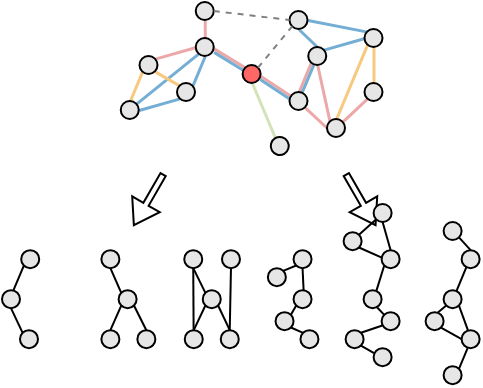 <mxfile version="24.6.2" type="github">
  <diagram name="第 1 页" id="6IeeuFqkYJnslTpoebI-">
    <mxGraphModel dx="445" dy="1529" grid="1" gridSize="10" guides="1" tooltips="1" connect="1" arrows="1" fold="1" page="1" pageScale="1" pageWidth="827" pageHeight="1169" math="0" shadow="0">
      <root>
        <mxCell id="0" />
        <mxCell id="1" parent="0" />
        <mxCell id="GOoZsCCYg1d0ssd65Wgo-3" value="" style="endArrow=none;html=1;rounded=0;entryX=0;entryY=0.5;entryDx=0;entryDy=0;exitX=1;exitY=1;exitDx=0;exitDy=0;strokeColor=#ECA8A9;strokeWidth=1.5;movable=1;resizable=1;rotatable=1;deletable=1;editable=1;locked=0;connectable=1;" edge="1" parent="1" source="GOoZsCCYg1d0ssd65Wgo-30" target="GOoZsCCYg1d0ssd65Wgo-29">
          <mxGeometry width="50" height="50" relative="1" as="geometry">
            <mxPoint x="165" y="-957" as="sourcePoint" />
            <mxPoint x="211.875" y="-1002" as="targetPoint" />
          </mxGeometry>
        </mxCell>
        <mxCell id="GOoZsCCYg1d0ssd65Wgo-4" value="" style="endArrow=none;html=1;rounded=0;entryX=0;entryY=1;entryDx=0;entryDy=0;exitX=1;exitY=0;exitDx=0;exitDy=0;strokeColor=#ECA8A9;strokeWidth=1.5;movable=1;resizable=1;rotatable=1;deletable=1;editable=1;locked=0;connectable=1;" edge="1" parent="1" source="GOoZsCCYg1d0ssd65Wgo-29" target="GOoZsCCYg1d0ssd65Wgo-27">
          <mxGeometry width="50" height="50" relative="1" as="geometry">
            <mxPoint x="165" y="-966" as="sourcePoint" />
            <mxPoint x="211.875" y="-1011" as="targetPoint" />
          </mxGeometry>
        </mxCell>
        <mxCell id="GOoZsCCYg1d0ssd65Wgo-5" value="" style="endArrow=none;html=1;rounded=0;entryX=0.5;entryY=1;entryDx=0;entryDy=0;exitX=0.5;exitY=0;exitDx=0;exitDy=0;strokeColor=#F7C97E;strokeWidth=1.5;movable=1;resizable=1;rotatable=1;deletable=1;editable=1;locked=0;connectable=1;" edge="1" parent="1" source="GOoZsCCYg1d0ssd65Wgo-27" target="GOoZsCCYg1d0ssd65Wgo-25">
          <mxGeometry width="50" height="50" relative="1" as="geometry">
            <mxPoint x="165" y="-984" as="sourcePoint" />
            <mxPoint x="211.875" y="-1029" as="targetPoint" />
          </mxGeometry>
        </mxCell>
        <mxCell id="GOoZsCCYg1d0ssd65Wgo-6" value="" style="endArrow=none;html=1;rounded=0;entryX=0.5;entryY=1;entryDx=0;entryDy=0;exitX=0;exitY=0;exitDx=0;exitDy=0;strokeColor=#ECA8A9;strokeWidth=1.5;movable=1;resizable=1;rotatable=1;deletable=1;editable=1;locked=0;connectable=1;" edge="1" parent="1" source="GOoZsCCYg1d0ssd65Wgo-29" target="GOoZsCCYg1d0ssd65Wgo-28">
          <mxGeometry width="50" height="50" relative="1" as="geometry">
            <mxPoint x="343.125" y="-1002" as="sourcePoint" />
            <mxPoint x="183.75" y="-1047" as="targetPoint" />
          </mxGeometry>
        </mxCell>
        <mxCell id="GOoZsCCYg1d0ssd65Wgo-7" value="" style="endArrow=none;html=1;rounded=0;entryX=0;entryY=1;entryDx=0;entryDy=0;exitX=0.5;exitY=0;exitDx=0;exitDy=0;strokeColor=#F7C97E;strokeWidth=1.5;movable=1;resizable=1;rotatable=1;deletable=1;editable=1;locked=0;connectable=1;" edge="1" parent="1" source="GOoZsCCYg1d0ssd65Wgo-29" target="GOoZsCCYg1d0ssd65Wgo-25">
          <mxGeometry width="50" height="50" relative="1" as="geometry">
            <mxPoint x="155.625" y="-1002" as="sourcePoint" />
            <mxPoint x="202.5" y="-1047" as="targetPoint" />
          </mxGeometry>
        </mxCell>
        <mxCell id="GOoZsCCYg1d0ssd65Wgo-8" value="" style="endArrow=none;html=1;rounded=0;entryX=0;entryY=0.5;entryDx=0;entryDy=0;exitX=1;exitY=0;exitDx=0;exitDy=0;strokeColor=#74AED4;strokeWidth=1.5;movable=1;resizable=1;rotatable=1;deletable=1;editable=1;locked=0;connectable=1;" edge="1" parent="1" source="GOoZsCCYg1d0ssd65Wgo-28" target="GOoZsCCYg1d0ssd65Wgo-25">
          <mxGeometry width="50" height="50" relative="1" as="geometry">
            <mxPoint x="183.75" y="-984" as="sourcePoint" />
            <mxPoint x="230.625" y="-1029" as="targetPoint" />
          </mxGeometry>
        </mxCell>
        <mxCell id="GOoZsCCYg1d0ssd65Wgo-9" value="" style="endArrow=none;html=1;rounded=0;entryX=0;entryY=1;entryDx=0;entryDy=0;exitX=0.5;exitY=0;exitDx=0;exitDy=0;strokeColor=#74AED4;strokeWidth=1.5;movable=1;resizable=1;rotatable=1;deletable=1;editable=1;locked=0;connectable=1;" edge="1" parent="1" source="GOoZsCCYg1d0ssd65Wgo-28" target="GOoZsCCYg1d0ssd65Wgo-26">
          <mxGeometry width="50" height="50" relative="1" as="geometry">
            <mxPoint x="165" y="-1029" as="sourcePoint" />
            <mxPoint x="211.875" y="-1074" as="targetPoint" />
          </mxGeometry>
        </mxCell>
        <mxCell id="GOoZsCCYg1d0ssd65Wgo-10" value="" style="endArrow=none;html=1;rounded=0;entryX=1;entryY=1;entryDx=0;entryDy=0;exitX=0;exitY=0;exitDx=0;exitDy=0;strokeColor=#74AED4;strokeWidth=1.5;movable=1;resizable=1;rotatable=1;deletable=1;editable=1;locked=0;connectable=1;" edge="1" parent="1" source="GOoZsCCYg1d0ssd65Wgo-25" target="GOoZsCCYg1d0ssd65Wgo-26">
          <mxGeometry width="50" height="50" relative="1" as="geometry">
            <mxPoint x="165" y="-1011" as="sourcePoint" />
            <mxPoint x="211.875" y="-1056" as="targetPoint" />
          </mxGeometry>
        </mxCell>
        <mxCell id="GOoZsCCYg1d0ssd65Wgo-11" value="" style="endArrow=none;html=1;rounded=0;entryX=0;entryY=1;entryDx=0;entryDy=0;exitX=1;exitY=0.5;exitDx=0;exitDy=0;strokeColor=#74AED4;strokeWidth=1.5;movable=1;resizable=1;rotatable=1;deletable=1;editable=1;locked=0;connectable=1;" edge="1" parent="1" source="GOoZsCCYg1d0ssd65Wgo-37" target="GOoZsCCYg1d0ssd65Wgo-35">
          <mxGeometry width="50" height="50" relative="1" as="geometry">
            <mxPoint x="155.625" y="-1020" as="sourcePoint" />
            <mxPoint x="202.5" y="-1065" as="targetPoint" />
          </mxGeometry>
        </mxCell>
        <mxCell id="GOoZsCCYg1d0ssd65Wgo-12" value="" style="endArrow=none;html=1;rounded=0;entryX=0;entryY=1;entryDx=0;entryDy=0;exitX=1;exitY=0;exitDx=0;exitDy=0;strokeColor=#74AED4;strokeWidth=1.5;movable=1;resizable=1;rotatable=1;deletable=1;editable=1;locked=0;connectable=1;" edge="1" parent="1" source="GOoZsCCYg1d0ssd65Wgo-37" target="GOoZsCCYg1d0ssd65Wgo-33">
          <mxGeometry width="50" height="50" relative="1" as="geometry">
            <mxPoint x="146.25" y="-1029" as="sourcePoint" />
            <mxPoint x="193.125" y="-1074" as="targetPoint" />
          </mxGeometry>
        </mxCell>
        <mxCell id="GOoZsCCYg1d0ssd65Wgo-13" value="" style="endArrow=none;html=1;rounded=0;entryX=0.5;entryY=1;entryDx=0;entryDy=0;exitX=1;exitY=0;exitDx=0;exitDy=0;strokeColor=#74AED4;strokeWidth=1.5;movable=1;resizable=1;rotatable=1;deletable=1;editable=1;locked=0;connectable=1;" edge="1" parent="1" source="GOoZsCCYg1d0ssd65Wgo-35" target="GOoZsCCYg1d0ssd65Wgo-33">
          <mxGeometry width="50" height="50" relative="1" as="geometry">
            <mxPoint x="174.375" y="-1011" as="sourcePoint" />
            <mxPoint x="221.25" y="-1056" as="targetPoint" />
          </mxGeometry>
        </mxCell>
        <mxCell id="GOoZsCCYg1d0ssd65Wgo-14" value="" style="endArrow=none;html=1;rounded=0;entryX=1;entryY=1;entryDx=0;entryDy=0;exitX=0;exitY=0;exitDx=0;exitDy=0;strokeColor=#F7C97E;strokeWidth=1.5;movable=1;resizable=1;rotatable=1;deletable=1;editable=1;locked=0;connectable=1;" edge="1" parent="1" source="GOoZsCCYg1d0ssd65Wgo-35" target="GOoZsCCYg1d0ssd65Wgo-36">
          <mxGeometry width="50" height="50" relative="1" as="geometry">
            <mxPoint x="165" y="-1020" as="sourcePoint" />
            <mxPoint x="211.875" y="-1065" as="targetPoint" />
          </mxGeometry>
        </mxCell>
        <mxCell id="GOoZsCCYg1d0ssd65Wgo-15" value="" style="endArrow=none;html=1;rounded=0;exitX=0;exitY=0;exitDx=0;exitDy=0;strokeColor=#D3E2B7;strokeWidth=1.5;movable=1;resizable=1;rotatable=1;deletable=1;editable=1;locked=0;connectable=1;" edge="1" parent="1" source="GOoZsCCYg1d0ssd65Wgo-31">
          <mxGeometry width="50" height="50" relative="1" as="geometry">
            <mxPoint x="268.125" y="-1015.5" as="sourcePoint" />
            <mxPoint x="315" y="-1060.5" as="targetPoint" />
          </mxGeometry>
        </mxCell>
        <mxCell id="GOoZsCCYg1d0ssd65Wgo-16" value="" style="endArrow=none;html=1;rounded=0;entryX=0.5;entryY=0;entryDx=0;entryDy=0;exitX=0.5;exitY=1;exitDx=0;exitDy=0;strokeColor=#ECA8A9;strokeWidth=1.5;movable=1;resizable=1;rotatable=1;deletable=1;editable=1;locked=0;connectable=1;" edge="1" parent="1" source="GOoZsCCYg1d0ssd65Wgo-34" target="GOoZsCCYg1d0ssd65Wgo-33">
          <mxGeometry width="50" height="50" relative="1" as="geometry">
            <mxPoint x="183.75" y="-1029" as="sourcePoint" />
            <mxPoint x="230.625" y="-1074" as="targetPoint" />
          </mxGeometry>
        </mxCell>
        <mxCell id="GOoZsCCYg1d0ssd65Wgo-17" value="" style="endArrow=none;html=1;rounded=0;entryX=0;entryY=0.5;entryDx=0;entryDy=0;exitX=1;exitY=0;exitDx=0;exitDy=0;strokeColor=#ECA8A9;strokeWidth=1.5;movable=1;resizable=1;rotatable=1;deletable=1;editable=1;locked=0;connectable=1;" edge="1" parent="1" source="GOoZsCCYg1d0ssd65Wgo-36" target="GOoZsCCYg1d0ssd65Wgo-33">
          <mxGeometry width="50" height="50" relative="1" as="geometry">
            <mxPoint x="165" y="-1020" as="sourcePoint" />
            <mxPoint x="211.875" y="-1065" as="targetPoint" />
          </mxGeometry>
        </mxCell>
        <mxCell id="GOoZsCCYg1d0ssd65Wgo-18" value="" style="endArrow=none;html=1;rounded=0;entryX=0;entryY=1;entryDx=0;entryDy=0;exitX=0.5;exitY=0;exitDx=0;exitDy=0;strokeColor=#F7C97E;strokeWidth=1.5;movable=1;resizable=1;rotatable=1;deletable=1;editable=1;locked=0;connectable=1;" edge="1" parent="1" source="GOoZsCCYg1d0ssd65Wgo-37" target="GOoZsCCYg1d0ssd65Wgo-36">
          <mxGeometry width="50" height="50" relative="1" as="geometry">
            <mxPoint x="165" y="-1011" as="sourcePoint" />
            <mxPoint x="211.875" y="-1056" as="targetPoint" />
          </mxGeometry>
        </mxCell>
        <mxCell id="GOoZsCCYg1d0ssd65Wgo-19" value="" style="endArrow=none;html=1;rounded=0;entryX=0;entryY=1;entryDx=0;entryDy=0;exitX=0.5;exitY=0;exitDx=0;exitDy=0;strokeColor=#ECA8A9;strokeWidth=1.5;movable=1;resizable=1;rotatable=1;deletable=1;editable=1;locked=0;connectable=1;" edge="1" parent="1" source="GOoZsCCYg1d0ssd65Wgo-30" target="GOoZsCCYg1d0ssd65Wgo-28">
          <mxGeometry width="50" height="50" relative="1" as="geometry">
            <mxPoint x="146.25" y="-993" as="sourcePoint" />
            <mxPoint x="193.125" y="-1038" as="targetPoint" />
          </mxGeometry>
        </mxCell>
        <mxCell id="GOoZsCCYg1d0ssd65Wgo-20" value="" style="endArrow=none;html=1;rounded=0;entryX=0.284;entryY=0.97;entryDx=0;entryDy=0;entryPerimeter=0;exitX=0.68;exitY=-0.007;exitDx=0;exitDy=0;exitPerimeter=0;strokeColor=#74AED4;strokeWidth=1.5;movable=1;resizable=1;rotatable=1;deletable=1;editable=1;locked=0;connectable=1;" edge="1" parent="1" source="GOoZsCCYg1d0ssd65Wgo-30" target="GOoZsCCYg1d0ssd65Wgo-28">
          <mxGeometry width="50" height="50" relative="1" as="geometry">
            <mxPoint x="260" y="-1005" as="sourcePoint" />
            <mxPoint x="310" y="-1055" as="targetPoint" />
          </mxGeometry>
        </mxCell>
        <mxCell id="GOoZsCCYg1d0ssd65Wgo-21" value="" style="endArrow=none;html=1;rounded=0;entryX=1.001;entryY=0.616;entryDx=0;entryDy=0;exitX=0.098;exitY=0.233;exitDx=0;exitDy=0;strokeColor=#ECA8A9;entryPerimeter=0;exitPerimeter=0;strokeWidth=1.5;movable=1;resizable=1;rotatable=1;deletable=1;editable=1;locked=0;connectable=1;" edge="1" parent="1" source="GOoZsCCYg1d0ssd65Wgo-30" target="GOoZsCCYg1d0ssd65Wgo-32">
          <mxGeometry width="50" height="50" relative="1" as="geometry">
            <mxPoint x="174.375" y="-957" as="sourcePoint" />
            <mxPoint x="221.25" y="-1002" as="targetPoint" />
          </mxGeometry>
        </mxCell>
        <mxCell id="GOoZsCCYg1d0ssd65Wgo-22" value="" style="endArrow=none;html=1;rounded=0;entryX=0.952;entryY=0.777;entryDx=0;entryDy=0;entryPerimeter=0;exitX=0.023;exitY=0.382;exitDx=0;exitDy=0;exitPerimeter=0;strokeColor=#74AED4;strokeWidth=1.5;movable=1;resizable=1;rotatable=1;deletable=1;editable=1;locked=0;connectable=1;" edge="1" parent="1" source="GOoZsCCYg1d0ssd65Wgo-30" target="GOoZsCCYg1d0ssd65Wgo-32">
          <mxGeometry width="50" height="50" relative="1" as="geometry">
            <mxPoint x="270" y="-1005" as="sourcePoint" />
            <mxPoint x="320" y="-1055" as="targetPoint" />
          </mxGeometry>
        </mxCell>
        <mxCell id="GOoZsCCYg1d0ssd65Wgo-23" value="" style="endArrow=none;html=1;rounded=0;entryX=0;entryY=0;entryDx=0;entryDy=0;strokeColor=#ECA8A9;targetPerimeterSpacing=7;exitX=0.998;exitY=0.577;exitDx=0;exitDy=0;exitPerimeter=0;strokeWidth=1.5;movable=1;resizable=1;rotatable=1;deletable=1;editable=1;locked=0;connectable=1;" edge="1" parent="1" source="GOoZsCCYg1d0ssd65Wgo-33" target="GOoZsCCYg1d0ssd65Wgo-32">
          <mxGeometry width="50" height="50" relative="1" as="geometry">
            <mxPoint x="296" y="-1078" as="sourcePoint" />
            <mxPoint x="230.625" y="-1056" as="targetPoint" />
          </mxGeometry>
        </mxCell>
        <mxCell id="GOoZsCCYg1d0ssd65Wgo-24" value="" style="endArrow=none;html=1;rounded=0;exitX=0.993;exitY=0.771;exitDx=0;exitDy=0;exitPerimeter=0;entryX=0.069;entryY=0.305;entryDx=0;entryDy=0;entryPerimeter=0;strokeColor=#74AED4;strokeWidth=1.5;movable=1;resizable=1;rotatable=1;deletable=1;editable=1;locked=0;connectable=1;" edge="1" parent="1" source="GOoZsCCYg1d0ssd65Wgo-33" target="GOoZsCCYg1d0ssd65Wgo-32">
          <mxGeometry width="50" height="50" relative="1" as="geometry">
            <mxPoint x="270" y="-1025" as="sourcePoint" />
            <mxPoint x="320" y="-1075" as="targetPoint" />
          </mxGeometry>
        </mxCell>
        <mxCell id="GOoZsCCYg1d0ssd65Wgo-25" value="" style="ellipse;whiteSpace=wrap;html=1;aspect=fixed;container=0;fillColor=#E6E6E6;movable=1;resizable=1;rotatable=1;deletable=1;editable=1;locked=0;connectable=1;" vertex="1" parent="1">
          <mxGeometry x="371.25" y="-1087.5" width="9" height="9" as="geometry" />
        </mxCell>
        <mxCell id="GOoZsCCYg1d0ssd65Wgo-26" value="" style="ellipse;whiteSpace=wrap;html=1;aspect=fixed;rotation=-45;container=0;fillColor=#E6E6E6;movable=1;resizable=1;rotatable=1;deletable=1;editable=1;locked=0;connectable=1;" vertex="1" parent="1">
          <mxGeometry x="333.75" y="-1096.5" width="9" height="9" as="geometry" />
        </mxCell>
        <mxCell id="GOoZsCCYg1d0ssd65Wgo-27" value="" style="ellipse;whiteSpace=wrap;html=1;aspect=fixed;container=0;fillColor=#E6E6E6;movable=1;resizable=1;rotatable=1;deletable=1;editable=1;locked=0;connectable=1;" vertex="1" parent="1">
          <mxGeometry x="371.25" y="-1060.5" width="9" height="9" as="geometry" />
        </mxCell>
        <mxCell id="GOoZsCCYg1d0ssd65Wgo-28" value="" style="ellipse;whiteSpace=wrap;html=1;aspect=fixed;container=0;fillColor=#E6E6E6;movable=1;resizable=1;rotatable=1;deletable=1;editable=1;locked=0;connectable=1;" vertex="1" parent="1">
          <mxGeometry x="343.125" y="-1078.5" width="9" height="9" as="geometry" />
        </mxCell>
        <mxCell id="GOoZsCCYg1d0ssd65Wgo-29" value="" style="ellipse;whiteSpace=wrap;html=1;aspect=fixed;container=0;fillColor=#E6E6E6;movable=1;resizable=1;rotatable=1;deletable=1;editable=1;locked=0;connectable=1;" vertex="1" parent="1">
          <mxGeometry x="352.5" y="-1042.5" width="9" height="9" as="geometry" />
        </mxCell>
        <mxCell id="GOoZsCCYg1d0ssd65Wgo-30" value="" style="ellipse;whiteSpace=wrap;html=1;aspect=fixed;container=0;fillColor=#E6E6E6;movable=1;resizable=1;rotatable=1;deletable=1;editable=1;locked=0;connectable=1;" vertex="1" parent="1">
          <mxGeometry x="333.75" y="-1056" width="9" height="9" as="geometry" />
        </mxCell>
        <mxCell id="GOoZsCCYg1d0ssd65Wgo-31" value="" style="ellipse;whiteSpace=wrap;html=1;aspect=fixed;rotation=15;container=0;fillColor=#E6E6E6;movable=1;resizable=1;rotatable=1;deletable=1;editable=1;locked=0;connectable=1;" vertex="1" parent="1">
          <mxGeometry x="324.375" y="-1033.5" width="9" height="9" as="geometry" />
        </mxCell>
        <mxCell id="GOoZsCCYg1d0ssd65Wgo-32" value="" style="ellipse;whiteSpace=wrap;html=1;aspect=fixed;fillColor=#FF6666;container=0;movable=1;resizable=1;rotatable=1;deletable=1;editable=1;locked=0;connectable=1;" vertex="1" parent="1">
          <mxGeometry x="310.312" y="-1069.5" width="9" height="9" as="geometry" />
        </mxCell>
        <mxCell id="GOoZsCCYg1d0ssd65Wgo-33" value="" style="ellipse;whiteSpace=wrap;html=1;aspect=fixed;container=0;fillColor=#E6E6E6;movable=1;resizable=1;rotatable=1;deletable=1;editable=1;locked=0;connectable=1;" vertex="1" parent="1">
          <mxGeometry x="286.875" y="-1083" width="9" height="9" as="geometry" />
        </mxCell>
        <mxCell id="GOoZsCCYg1d0ssd65Wgo-34" value="" style="ellipse;whiteSpace=wrap;html=1;aspect=fixed;container=0;fillColor=#E6E6E6;movable=1;resizable=1;rotatable=1;deletable=1;editable=1;locked=0;connectable=1;" vertex="1" parent="1">
          <mxGeometry x="286.875" y="-1101" width="9" height="9" as="geometry" />
        </mxCell>
        <mxCell id="GOoZsCCYg1d0ssd65Wgo-35" value="" style="ellipse;whiteSpace=wrap;html=1;aspect=fixed;container=0;fillColor=#E6E6E6;movable=1;resizable=1;rotatable=1;deletable=1;editable=1;locked=0;connectable=1;" vertex="1" parent="1">
          <mxGeometry x="277.5" y="-1060.5" width="9" height="9" as="geometry" />
        </mxCell>
        <mxCell id="GOoZsCCYg1d0ssd65Wgo-36" value="" style="ellipse;whiteSpace=wrap;html=1;aspect=fixed;container=0;fillColor=#E6E6E6;movable=1;resizable=1;rotatable=1;deletable=1;editable=1;locked=0;connectable=1;" vertex="1" parent="1">
          <mxGeometry x="258.75" y="-1074" width="9" height="9" as="geometry" />
        </mxCell>
        <mxCell id="GOoZsCCYg1d0ssd65Wgo-37" value="" style="ellipse;whiteSpace=wrap;html=1;aspect=fixed;container=0;fillColor=#E6E6E6;movable=1;resizable=1;rotatable=1;deletable=1;editable=1;locked=0;connectable=1;" vertex="1" parent="1">
          <mxGeometry x="249.375" y="-1051.5" width="9" height="9" as="geometry" />
        </mxCell>
        <mxCell id="GOoZsCCYg1d0ssd65Wgo-38" value="" style="endArrow=none;dashed=1;html=1;rounded=0;entryX=0;entryY=0.5;entryDx=0;entryDy=0;exitX=1;exitY=0;exitDx=0;exitDy=0;strokeColor=#808080;movable=1;resizable=1;rotatable=1;deletable=1;editable=1;locked=0;connectable=1;" edge="1" parent="1" source="GOoZsCCYg1d0ssd65Wgo-32" target="GOoZsCCYg1d0ssd65Wgo-26">
          <mxGeometry width="50" height="50" relative="1" as="geometry">
            <mxPoint x="165" y="-1011" as="sourcePoint" />
            <mxPoint x="211.875" y="-1056" as="targetPoint" />
          </mxGeometry>
        </mxCell>
        <mxCell id="GOoZsCCYg1d0ssd65Wgo-39" value="" style="endArrow=none;dashed=1;html=1;rounded=0;entryX=0;entryY=0;entryDx=0;entryDy=0;exitX=1;exitY=0.5;exitDx=0;exitDy=0;strokeColor=#808080;movable=1;resizable=1;rotatable=1;deletable=1;editable=1;locked=0;connectable=1;" edge="1" parent="1" source="GOoZsCCYg1d0ssd65Wgo-34" target="GOoZsCCYg1d0ssd65Wgo-26">
          <mxGeometry width="50" height="50" relative="1" as="geometry">
            <mxPoint x="165" y="-1038" as="sourcePoint" />
            <mxPoint x="211.875" y="-1083" as="targetPoint" />
          </mxGeometry>
        </mxCell>
        <mxCell id="GOoZsCCYg1d0ssd65Wgo-41" value="" style="html=1;shadow=0;dashed=0;align=center;verticalAlign=middle;shape=mxgraph.arrows2.arrow;dy=0.81;dx=12.12;notch=0;rotation=-240;" vertex="1" parent="1">
          <mxGeometry x="248.61" y="-1010" width="29.28" height="15.91" as="geometry" />
        </mxCell>
        <mxCell id="GOoZsCCYg1d0ssd65Wgo-42" value="" style="html=1;shadow=0;dashed=0;align=center;verticalAlign=middle;shape=mxgraph.arrows2.arrow;dy=0.81;dx=12.12;notch=0;rotation=150;flipH=0;flipV=0;direction=north;" vertex="1" parent="1">
          <mxGeometry x="361.505" y="-1016.685" width="15.91" height="29.28" as="geometry" />
        </mxCell>
        <mxCell id="GOoZsCCYg1d0ssd65Wgo-100" value="" style="group" vertex="1" connectable="0" parent="1">
          <mxGeometry x="189.995" y="-976.91" width="18.61" height="49" as="geometry" />
        </mxCell>
        <mxCell id="GOoZsCCYg1d0ssd65Wgo-43" value="" style="ellipse;whiteSpace=wrap;html=1;aspect=fixed;container=0;fillColor=#E6E6E6;movable=1;resizable=1;rotatable=1;deletable=1;editable=1;locked=0;connectable=1;" vertex="1" parent="GOoZsCCYg1d0ssd65Wgo-100">
          <mxGeometry y="20" width="9" height="9" as="geometry" />
        </mxCell>
        <mxCell id="GOoZsCCYg1d0ssd65Wgo-44" value="" style="ellipse;whiteSpace=wrap;html=1;aspect=fixed;container=0;fillColor=#E6E6E6;movable=1;resizable=1;rotatable=1;deletable=1;editable=1;locked=0;connectable=1;" vertex="1" parent="GOoZsCCYg1d0ssd65Wgo-100">
          <mxGeometry x="9.61" width="9" height="9" as="geometry" />
        </mxCell>
        <mxCell id="GOoZsCCYg1d0ssd65Wgo-45" value="" style="ellipse;whiteSpace=wrap;html=1;aspect=fixed;container=0;fillColor=#E6E6E6;movable=1;resizable=1;rotatable=1;deletable=1;editable=1;locked=0;connectable=1;" vertex="1" parent="GOoZsCCYg1d0ssd65Wgo-100">
          <mxGeometry x="9" y="40" width="9" height="9" as="geometry" />
        </mxCell>
        <mxCell id="GOoZsCCYg1d0ssd65Wgo-73" value="" style="endArrow=none;html=1;rounded=0;entryX=0;entryY=1;entryDx=0;entryDy=0;" edge="1" parent="GOoZsCCYg1d0ssd65Wgo-100" target="GOoZsCCYg1d0ssd65Wgo-44">
          <mxGeometry width="50" height="50" relative="1" as="geometry">
            <mxPoint x="5.755" y="20" as="sourcePoint" />
            <mxPoint x="18.005" y="1" as="targetPoint" />
          </mxGeometry>
        </mxCell>
        <mxCell id="GOoZsCCYg1d0ssd65Wgo-74" value="" style="endArrow=none;html=1;rounded=0;entryX=0.5;entryY=1;entryDx=0;entryDy=0;exitX=0;exitY=0;exitDx=0;exitDy=0;" edge="1" parent="GOoZsCCYg1d0ssd65Wgo-100" source="GOoZsCCYg1d0ssd65Wgo-45" target="GOoZsCCYg1d0ssd65Wgo-43">
          <mxGeometry width="50" height="50" relative="1" as="geometry">
            <mxPoint x="-0.005" y="70" as="sourcePoint" />
            <mxPoint x="49.995" y="20" as="targetPoint" />
          </mxGeometry>
        </mxCell>
        <mxCell id="GOoZsCCYg1d0ssd65Wgo-101" value="" style="group" vertex="1" connectable="0" parent="1">
          <mxGeometry x="239.695" y="-976.91" width="26.99" height="49" as="geometry" />
        </mxCell>
        <mxCell id="GOoZsCCYg1d0ssd65Wgo-46" value="" style="ellipse;whiteSpace=wrap;html=1;aspect=fixed;container=0;fillColor=#E6E6E6;movable=1;resizable=1;rotatable=1;deletable=1;editable=1;locked=0;connectable=1;" vertex="1" parent="GOoZsCCYg1d0ssd65Wgo-101">
          <mxGeometry x="8.61" y="20" width="9" height="9" as="geometry" />
        </mxCell>
        <mxCell id="GOoZsCCYg1d0ssd65Wgo-47" value="" style="ellipse;whiteSpace=wrap;html=1;aspect=fixed;container=0;fillColor=#E6E6E6;movable=1;resizable=1;rotatable=1;deletable=1;editable=1;locked=0;connectable=1;" vertex="1" parent="GOoZsCCYg1d0ssd65Wgo-101">
          <mxGeometry width="9" height="9" as="geometry" />
        </mxCell>
        <mxCell id="GOoZsCCYg1d0ssd65Wgo-48" value="" style="ellipse;whiteSpace=wrap;html=1;aspect=fixed;container=0;fillColor=#E6E6E6;movable=1;resizable=1;rotatable=1;deletable=1;editable=1;locked=0;connectable=1;" vertex="1" parent="GOoZsCCYg1d0ssd65Wgo-101">
          <mxGeometry x="17.99" y="40" width="9" height="9" as="geometry" />
        </mxCell>
        <mxCell id="GOoZsCCYg1d0ssd65Wgo-49" value="" style="ellipse;whiteSpace=wrap;html=1;aspect=fixed;container=0;fillColor=#E6E6E6;movable=1;resizable=1;rotatable=1;deletable=1;editable=1;locked=0;connectable=1;" vertex="1" parent="GOoZsCCYg1d0ssd65Wgo-101">
          <mxGeometry y="40" width="9" height="9" as="geometry" />
        </mxCell>
        <mxCell id="GOoZsCCYg1d0ssd65Wgo-75" value="" style="endArrow=none;html=1;rounded=0;entryX=0.5;entryY=1;entryDx=0;entryDy=0;exitX=0;exitY=0;exitDx=0;exitDy=0;" edge="1" parent="GOoZsCCYg1d0ssd65Wgo-101" source="GOoZsCCYg1d0ssd65Wgo-46" target="GOoZsCCYg1d0ssd65Wgo-47">
          <mxGeometry width="50" height="50" relative="1" as="geometry">
            <mxPoint x="-28.885" y="60" as="sourcePoint" />
            <mxPoint x="21.115" y="10" as="targetPoint" />
          </mxGeometry>
        </mxCell>
        <mxCell id="GOoZsCCYg1d0ssd65Wgo-76" value="" style="endArrow=none;html=1;rounded=0;entryX=0;entryY=1;entryDx=0;entryDy=0;exitX=0.5;exitY=0;exitDx=0;exitDy=0;" edge="1" parent="GOoZsCCYg1d0ssd65Wgo-101" source="GOoZsCCYg1d0ssd65Wgo-49" target="GOoZsCCYg1d0ssd65Wgo-46">
          <mxGeometry width="50" height="50" relative="1" as="geometry">
            <mxPoint x="-38.885" y="80" as="sourcePoint" />
            <mxPoint x="11.115" y="30" as="targetPoint" />
          </mxGeometry>
        </mxCell>
        <mxCell id="GOoZsCCYg1d0ssd65Wgo-77" value="" style="endArrow=none;html=1;rounded=0;entryX=1;entryY=1;entryDx=0;entryDy=0;exitX=0.5;exitY=0;exitDx=0;exitDy=0;" edge="1" parent="GOoZsCCYg1d0ssd65Wgo-101" source="GOoZsCCYg1d0ssd65Wgo-48" target="GOoZsCCYg1d0ssd65Wgo-46">
          <mxGeometry width="50" height="50" relative="1" as="geometry">
            <mxPoint x="14.115" y="50" as="sourcePoint" />
            <mxPoint x="20.115" y="38" as="targetPoint" />
          </mxGeometry>
        </mxCell>
        <mxCell id="GOoZsCCYg1d0ssd65Wgo-102" value="" style="group" vertex="1" connectable="0" parent="1">
          <mxGeometry x="281.125" y="-976.91" width="27.86" height="49" as="geometry" />
        </mxCell>
        <mxCell id="GOoZsCCYg1d0ssd65Wgo-50" value="" style="ellipse;whiteSpace=wrap;html=1;aspect=fixed;container=0;fillColor=#E6E6E6;movable=1;resizable=1;rotatable=1;deletable=1;editable=1;locked=0;connectable=1;" vertex="1" parent="GOoZsCCYg1d0ssd65Wgo-102">
          <mxGeometry x="9.25" y="20" width="9" height="9" as="geometry" />
        </mxCell>
        <mxCell id="GOoZsCCYg1d0ssd65Wgo-51" value="" style="ellipse;whiteSpace=wrap;html=1;aspect=fixed;container=0;fillColor=#E6E6E6;movable=1;resizable=1;rotatable=1;deletable=1;editable=1;locked=0;connectable=1;" vertex="1" parent="GOoZsCCYg1d0ssd65Wgo-102">
          <mxGeometry x="18.86" width="9" height="9" as="geometry" />
        </mxCell>
        <mxCell id="GOoZsCCYg1d0ssd65Wgo-52" value="" style="ellipse;whiteSpace=wrap;html=1;aspect=fixed;container=0;fillColor=#E6E6E6;movable=1;resizable=1;rotatable=1;deletable=1;editable=1;locked=0;connectable=1;" vertex="1" parent="GOoZsCCYg1d0ssd65Wgo-102">
          <mxGeometry x="18.25" y="40" width="9" height="9" as="geometry" />
        </mxCell>
        <mxCell id="GOoZsCCYg1d0ssd65Wgo-53" value="" style="ellipse;whiteSpace=wrap;html=1;aspect=fixed;container=0;fillColor=#E6E6E6;movable=1;resizable=1;rotatable=1;deletable=1;editable=1;locked=0;connectable=1;" vertex="1" parent="GOoZsCCYg1d0ssd65Wgo-102">
          <mxGeometry x="0.25" y="40" width="9" height="9" as="geometry" />
        </mxCell>
        <mxCell id="GOoZsCCYg1d0ssd65Wgo-54" value="" style="ellipse;whiteSpace=wrap;html=1;aspect=fixed;container=0;fillColor=#E6E6E6;movable=1;resizable=1;rotatable=1;deletable=1;editable=1;locked=0;connectable=1;" vertex="1" parent="GOoZsCCYg1d0ssd65Wgo-102">
          <mxGeometry width="9" height="9" as="geometry" />
        </mxCell>
        <mxCell id="GOoZsCCYg1d0ssd65Wgo-78" value="" style="endArrow=none;html=1;rounded=0;entryX=0.5;entryY=1;entryDx=0;entryDy=0;" edge="1" parent="GOoZsCCYg1d0ssd65Wgo-102" target="GOoZsCCYg1d0ssd65Wgo-54">
          <mxGeometry width="50" height="50" relative="1" as="geometry">
            <mxPoint x="4.685" y="40" as="sourcePoint" />
            <mxPoint x="-11.315" y="48" as="targetPoint" />
          </mxGeometry>
        </mxCell>
        <mxCell id="GOoZsCCYg1d0ssd65Wgo-79" value="" style="endArrow=none;html=1;rounded=0;entryX=0.5;entryY=1;entryDx=0;entryDy=0;exitX=0;exitY=0;exitDx=0;exitDy=0;" edge="1" parent="GOoZsCCYg1d0ssd65Wgo-102" source="GOoZsCCYg1d0ssd65Wgo-50" target="GOoZsCCYg1d0ssd65Wgo-54">
          <mxGeometry width="50" height="50" relative="1" as="geometry">
            <mxPoint x="-7.315" y="70" as="sourcePoint" />
            <mxPoint x="-1.315" y="58" as="targetPoint" />
          </mxGeometry>
        </mxCell>
        <mxCell id="GOoZsCCYg1d0ssd65Wgo-80" value="" style="endArrow=none;html=1;rounded=0;entryX=0;entryY=1;entryDx=0;entryDy=0;exitX=0.5;exitY=0;exitDx=0;exitDy=0;" edge="1" parent="GOoZsCCYg1d0ssd65Wgo-102" source="GOoZsCCYg1d0ssd65Wgo-53" target="GOoZsCCYg1d0ssd65Wgo-50">
          <mxGeometry width="50" height="50" relative="1" as="geometry">
            <mxPoint x="2.685" y="80" as="sourcePoint" />
            <mxPoint x="8.685" y="68" as="targetPoint" />
          </mxGeometry>
        </mxCell>
        <mxCell id="GOoZsCCYg1d0ssd65Wgo-81" value="" style="endArrow=none;html=1;rounded=0;entryX=1;entryY=1;entryDx=0;entryDy=0;exitX=0.5;exitY=0;exitDx=0;exitDy=0;" edge="1" parent="GOoZsCCYg1d0ssd65Wgo-102" source="GOoZsCCYg1d0ssd65Wgo-52" target="GOoZsCCYg1d0ssd65Wgo-50">
          <mxGeometry width="50" height="50" relative="1" as="geometry">
            <mxPoint x="12.685" y="90" as="sourcePoint" />
            <mxPoint x="18.685" y="78" as="targetPoint" />
          </mxGeometry>
        </mxCell>
        <mxCell id="GOoZsCCYg1d0ssd65Wgo-82" value="" style="endArrow=none;html=1;rounded=0;entryX=0.5;entryY=1;entryDx=0;entryDy=0;exitX=0.5;exitY=0;exitDx=0;exitDy=0;" edge="1" parent="GOoZsCCYg1d0ssd65Wgo-102" source="GOoZsCCYg1d0ssd65Wgo-52" target="GOoZsCCYg1d0ssd65Wgo-51">
          <mxGeometry width="50" height="50" relative="1" as="geometry">
            <mxPoint x="32.685" y="50" as="sourcePoint" />
            <mxPoint x="26.685" y="38" as="targetPoint" />
          </mxGeometry>
        </mxCell>
        <mxCell id="GOoZsCCYg1d0ssd65Wgo-103" value="" style="group" vertex="1" connectable="0" parent="1">
          <mxGeometry x="322.935" y="-976.91" width="25.29" height="49" as="geometry" />
        </mxCell>
        <mxCell id="GOoZsCCYg1d0ssd65Wgo-55" value="" style="ellipse;whiteSpace=wrap;html=1;aspect=fixed;container=0;fillColor=#E6E6E6;movable=1;resizable=1;rotatable=1;deletable=1;editable=1;locked=0;connectable=1;" vertex="1" parent="GOoZsCCYg1d0ssd65Wgo-103">
          <mxGeometry y="9" width="9" height="9" as="geometry" />
        </mxCell>
        <mxCell id="GOoZsCCYg1d0ssd65Wgo-56" value="" style="ellipse;whiteSpace=wrap;html=1;aspect=fixed;container=0;fillColor=#E6E6E6;movable=1;resizable=1;rotatable=1;deletable=1;editable=1;locked=0;connectable=1;" vertex="1" parent="GOoZsCCYg1d0ssd65Wgo-103">
          <mxGeometry x="12.84" width="9" height="9" as="geometry" />
        </mxCell>
        <mxCell id="GOoZsCCYg1d0ssd65Wgo-57" value="" style="ellipse;whiteSpace=wrap;html=1;aspect=fixed;container=0;fillColor=#E6E6E6;movable=1;resizable=1;rotatable=1;deletable=1;editable=1;locked=0;connectable=1;" vertex="1" parent="GOoZsCCYg1d0ssd65Wgo-103">
          <mxGeometry x="12.84" y="20" width="9" height="9" as="geometry" />
        </mxCell>
        <mxCell id="GOoZsCCYg1d0ssd65Wgo-58" value="" style="ellipse;whiteSpace=wrap;html=1;aspect=fixed;container=0;fillColor=#E6E6E6;movable=1;resizable=1;rotatable=1;deletable=1;editable=1;locked=0;connectable=1;" vertex="1" parent="GOoZsCCYg1d0ssd65Wgo-103">
          <mxGeometry x="3.84" y="31" width="9" height="9" as="geometry" />
        </mxCell>
        <mxCell id="GOoZsCCYg1d0ssd65Wgo-59" value="" style="ellipse;whiteSpace=wrap;html=1;aspect=fixed;container=0;fillColor=#E6E6E6;movable=1;resizable=1;rotatable=1;deletable=1;editable=1;locked=0;connectable=1;" vertex="1" parent="GOoZsCCYg1d0ssd65Wgo-103">
          <mxGeometry x="16.29" y="40" width="9" height="9" as="geometry" />
        </mxCell>
        <mxCell id="GOoZsCCYg1d0ssd65Wgo-83" value="" style="endArrow=none;html=1;rounded=0;entryX=1;entryY=0;entryDx=0;entryDy=0;exitX=0;exitY=1;exitDx=0;exitDy=0;" edge="1" parent="GOoZsCCYg1d0ssd65Wgo-103" source="GOoZsCCYg1d0ssd65Wgo-56" target="GOoZsCCYg1d0ssd65Wgo-55">
          <mxGeometry width="50" height="50" relative="1" as="geometry">
            <mxPoint x="0.875" y="60" as="sourcePoint" />
            <mxPoint x="-5.125" y="48" as="targetPoint" />
          </mxGeometry>
        </mxCell>
        <mxCell id="GOoZsCCYg1d0ssd65Wgo-84" value="" style="endArrow=none;html=1;rounded=0;entryX=1;entryY=0;entryDx=0;entryDy=0;exitX=0.5;exitY=1;exitDx=0;exitDy=0;" edge="1" parent="GOoZsCCYg1d0ssd65Wgo-103" source="GOoZsCCYg1d0ssd65Wgo-56">
          <mxGeometry width="50" height="50" relative="1" as="geometry">
            <mxPoint x="23.875" y="18" as="sourcePoint" />
            <mxPoint x="17.875" y="20" as="targetPoint" />
          </mxGeometry>
        </mxCell>
        <mxCell id="GOoZsCCYg1d0ssd65Wgo-85" value="" style="endArrow=none;html=1;rounded=0;entryX=1;entryY=0;entryDx=0;entryDy=0;exitX=0;exitY=1;exitDx=0;exitDy=0;" edge="1" parent="GOoZsCCYg1d0ssd65Wgo-103" source="GOoZsCCYg1d0ssd65Wgo-57" target="GOoZsCCYg1d0ssd65Wgo-58">
          <mxGeometry width="50" height="50" relative="1" as="geometry">
            <mxPoint x="26.875" y="19" as="sourcePoint" />
            <mxPoint x="27.875" y="30" as="targetPoint" />
          </mxGeometry>
        </mxCell>
        <mxCell id="GOoZsCCYg1d0ssd65Wgo-86" value="" style="endArrow=none;html=1;rounded=0;entryX=0;entryY=0;entryDx=0;entryDy=0;exitX=1;exitY=1;exitDx=0;exitDy=0;" edge="1" parent="GOoZsCCYg1d0ssd65Wgo-103" source="GOoZsCCYg1d0ssd65Wgo-58" target="GOoZsCCYg1d0ssd65Wgo-59">
          <mxGeometry width="50" height="50" relative="1" as="geometry">
            <mxPoint x="36.875" y="29" as="sourcePoint" />
            <mxPoint x="37.875" y="40" as="targetPoint" />
          </mxGeometry>
        </mxCell>
        <mxCell id="GOoZsCCYg1d0ssd65Wgo-104" value="" style="group" vertex="1" connectable="0" parent="1">
          <mxGeometry x="360.805" y="-1000" width="28" height="81.09" as="geometry" />
        </mxCell>
        <mxCell id="GOoZsCCYg1d0ssd65Wgo-60" value="" style="ellipse;whiteSpace=wrap;html=1;aspect=fixed;container=0;fillColor=#E6E6E6;movable=1;resizable=1;rotatable=1;deletable=1;editable=1;locked=0;connectable=1;" vertex="1" parent="GOoZsCCYg1d0ssd65Wgo-104">
          <mxGeometry y="14.09" width="9" height="9" as="geometry" />
        </mxCell>
        <mxCell id="GOoZsCCYg1d0ssd65Wgo-61" value="" style="ellipse;whiteSpace=wrap;html=1;aspect=fixed;container=0;fillColor=#E6E6E6;movable=1;resizable=1;rotatable=1;deletable=1;editable=1;locked=0;connectable=1;" vertex="1" parent="GOoZsCCYg1d0ssd65Wgo-104">
          <mxGeometry x="15" width="9" height="9" as="geometry" />
        </mxCell>
        <mxCell id="GOoZsCCYg1d0ssd65Wgo-62" value="" style="ellipse;whiteSpace=wrap;html=1;aspect=fixed;container=0;fillColor=#E6E6E6;movable=1;resizable=1;rotatable=1;deletable=1;editable=1;locked=0;connectable=1;" vertex="1" parent="GOoZsCCYg1d0ssd65Wgo-104">
          <mxGeometry x="19" y="23.09" width="9" height="9" as="geometry" />
        </mxCell>
        <mxCell id="GOoZsCCYg1d0ssd65Wgo-63" value="" style="ellipse;whiteSpace=wrap;html=1;aspect=fixed;container=0;fillColor=#E6E6E6;movable=1;resizable=1;rotatable=1;deletable=1;editable=1;locked=0;connectable=1;" vertex="1" parent="GOoZsCCYg1d0ssd65Wgo-104">
          <mxGeometry x="10" y="43.09" width="9" height="9" as="geometry" />
        </mxCell>
        <mxCell id="GOoZsCCYg1d0ssd65Wgo-64" value="" style="ellipse;whiteSpace=wrap;html=1;aspect=fixed;container=0;fillColor=#E6E6E6;movable=1;resizable=1;rotatable=1;deletable=1;editable=1;locked=0;connectable=1;" vertex="1" parent="GOoZsCCYg1d0ssd65Wgo-104">
          <mxGeometry x="19" y="54.09" width="9" height="9" as="geometry" />
        </mxCell>
        <mxCell id="GOoZsCCYg1d0ssd65Wgo-65" value="" style="ellipse;whiteSpace=wrap;html=1;aspect=fixed;container=0;fillColor=#E6E6E6;movable=1;resizable=1;rotatable=1;deletable=1;editable=1;locked=0;connectable=1;" vertex="1" parent="GOoZsCCYg1d0ssd65Wgo-104">
          <mxGeometry x="1" y="63.09" width="9" height="9" as="geometry" />
        </mxCell>
        <mxCell id="GOoZsCCYg1d0ssd65Wgo-66" value="" style="ellipse;whiteSpace=wrap;html=1;aspect=fixed;container=0;fillColor=#E6E6E6;movable=1;resizable=1;rotatable=1;deletable=1;editable=1;locked=0;connectable=1;" vertex="1" parent="GOoZsCCYg1d0ssd65Wgo-104">
          <mxGeometry x="15" y="72.09" width="9" height="9" as="geometry" />
        </mxCell>
        <mxCell id="GOoZsCCYg1d0ssd65Wgo-87" value="" style="endArrow=none;html=1;rounded=0;entryX=1;entryY=0;entryDx=0;entryDy=0;exitX=0;exitY=1;exitDx=0;exitDy=0;" edge="1" parent="GOoZsCCYg1d0ssd65Wgo-104" source="GOoZsCCYg1d0ssd65Wgo-61" target="GOoZsCCYg1d0ssd65Wgo-60">
          <mxGeometry width="50" height="50" relative="1" as="geometry">
            <mxPoint x="-10.995" y="42.09" as="sourcePoint" />
            <mxPoint x="-9.995" y="53.09" as="targetPoint" />
          </mxGeometry>
        </mxCell>
        <mxCell id="GOoZsCCYg1d0ssd65Wgo-88" value="" style="endArrow=none;html=1;rounded=0;entryX=0.5;entryY=0;entryDx=0;entryDy=0;exitX=0.5;exitY=1;exitDx=0;exitDy=0;" edge="1" parent="GOoZsCCYg1d0ssd65Wgo-104" source="GOoZsCCYg1d0ssd65Wgo-61" target="GOoZsCCYg1d0ssd65Wgo-62">
          <mxGeometry width="50" height="50" relative="1" as="geometry">
            <mxPoint x="26.005" y="18.09" as="sourcePoint" />
            <mxPoint x="18.005" y="25.09" as="targetPoint" />
          </mxGeometry>
        </mxCell>
        <mxCell id="GOoZsCCYg1d0ssd65Wgo-89" value="" style="endArrow=none;html=1;rounded=0;entryX=1;entryY=1;entryDx=0;entryDy=0;exitX=0.011;exitY=0.41;exitDx=0;exitDy=0;exitPerimeter=0;" edge="1" parent="GOoZsCCYg1d0ssd65Wgo-104" source="GOoZsCCYg1d0ssd65Wgo-62" target="GOoZsCCYg1d0ssd65Wgo-60">
          <mxGeometry width="50" height="50" relative="1" as="geometry">
            <mxPoint x="36.005" y="28.09" as="sourcePoint" />
            <mxPoint x="28.005" y="35.09" as="targetPoint" />
          </mxGeometry>
        </mxCell>
        <mxCell id="GOoZsCCYg1d0ssd65Wgo-90" value="" style="endArrow=none;html=1;rounded=0;entryX=0;entryY=1;entryDx=0;entryDy=0;exitX=0.713;exitY=0.022;exitDx=0;exitDy=0;exitPerimeter=0;" edge="1" parent="GOoZsCCYg1d0ssd65Wgo-104" source="GOoZsCCYg1d0ssd65Wgo-63" target="GOoZsCCYg1d0ssd65Wgo-62">
          <mxGeometry width="50" height="50" relative="1" as="geometry">
            <mxPoint x="29.005" y="37.09" as="sourcePoint" />
            <mxPoint x="18.005" y="32.09" as="targetPoint" />
          </mxGeometry>
        </mxCell>
        <mxCell id="GOoZsCCYg1d0ssd65Wgo-91" value="" style="endArrow=none;html=1;rounded=0;entryX=0.757;entryY=0.962;entryDx=0;entryDy=0;exitX=0;exitY=0;exitDx=0;exitDy=0;entryPerimeter=0;" edge="1" parent="GOoZsCCYg1d0ssd65Wgo-104" source="GOoZsCCYg1d0ssd65Wgo-64" target="GOoZsCCYg1d0ssd65Wgo-63">
          <mxGeometry width="50" height="50" relative="1" as="geometry">
            <mxPoint x="39.005" y="47.09" as="sourcePoint" />
            <mxPoint x="28.005" y="42.09" as="targetPoint" />
          </mxGeometry>
        </mxCell>
        <mxCell id="GOoZsCCYg1d0ssd65Wgo-92" value="" style="endArrow=none;html=1;rounded=0;entryX=1;entryY=0;entryDx=0;entryDy=0;exitX=0.041;exitY=0.739;exitDx=0;exitDy=0;exitPerimeter=0;" edge="1" parent="GOoZsCCYg1d0ssd65Wgo-104" source="GOoZsCCYg1d0ssd65Wgo-64" target="GOoZsCCYg1d0ssd65Wgo-65">
          <mxGeometry width="50" height="50" relative="1" as="geometry">
            <mxPoint x="49.005" y="57.09" as="sourcePoint" />
            <mxPoint x="38.005" y="52.09" as="targetPoint" />
          </mxGeometry>
        </mxCell>
        <mxCell id="GOoZsCCYg1d0ssd65Wgo-93" value="" style="endArrow=none;html=1;rounded=0;entryX=1;entryY=1;entryDx=0;entryDy=0;exitX=0.023;exitY=0.275;exitDx=0;exitDy=0;exitPerimeter=0;" edge="1" parent="GOoZsCCYg1d0ssd65Wgo-104" source="GOoZsCCYg1d0ssd65Wgo-66" target="GOoZsCCYg1d0ssd65Wgo-65">
          <mxGeometry width="50" height="50" relative="1" as="geometry">
            <mxPoint x="59.005" y="67.09" as="sourcePoint" />
            <mxPoint x="48.005" y="62.09" as="targetPoint" />
          </mxGeometry>
        </mxCell>
        <mxCell id="GOoZsCCYg1d0ssd65Wgo-105" value="" style="group" vertex="1" connectable="0" parent="1">
          <mxGeometry x="401.805" y="-991" width="27" height="81.09" as="geometry" />
        </mxCell>
        <mxCell id="GOoZsCCYg1d0ssd65Wgo-67" value="" style="ellipse;whiteSpace=wrap;html=1;aspect=fixed;container=0;fillColor=#E6E6E6;movable=1;resizable=1;rotatable=1;deletable=1;editable=1;locked=0;connectable=1;" vertex="1" parent="GOoZsCCYg1d0ssd65Wgo-105">
          <mxGeometry x="9" y="34.09" width="9" height="9" as="geometry" />
        </mxCell>
        <mxCell id="GOoZsCCYg1d0ssd65Wgo-68" value="" style="ellipse;whiteSpace=wrap;html=1;aspect=fixed;container=0;fillColor=#E6E6E6;movable=1;resizable=1;rotatable=1;deletable=1;editable=1;locked=0;connectable=1;" vertex="1" parent="GOoZsCCYg1d0ssd65Wgo-105">
          <mxGeometry y="45.09" width="9" height="9" as="geometry" />
        </mxCell>
        <mxCell id="GOoZsCCYg1d0ssd65Wgo-69" value="" style="ellipse;whiteSpace=wrap;html=1;aspect=fixed;container=0;fillColor=#E6E6E6;movable=1;resizable=1;rotatable=1;deletable=1;editable=1;locked=0;connectable=1;" vertex="1" parent="GOoZsCCYg1d0ssd65Wgo-105">
          <mxGeometry x="18" y="54.09" width="9" height="9" as="geometry" />
        </mxCell>
        <mxCell id="GOoZsCCYg1d0ssd65Wgo-70" value="" style="ellipse;whiteSpace=wrap;html=1;aspect=fixed;container=0;fillColor=#E6E6E6;movable=1;resizable=1;rotatable=1;deletable=1;editable=1;locked=0;connectable=1;" vertex="1" parent="GOoZsCCYg1d0ssd65Wgo-105">
          <mxGeometry x="9" y="72.09" width="9" height="9" as="geometry" />
        </mxCell>
        <mxCell id="GOoZsCCYg1d0ssd65Wgo-71" value="" style="ellipse;whiteSpace=wrap;html=1;aspect=fixed;container=0;fillColor=#E6E6E6;movable=1;resizable=1;rotatable=1;deletable=1;editable=1;locked=0;connectable=1;" vertex="1" parent="GOoZsCCYg1d0ssd65Wgo-105">
          <mxGeometry x="18" y="14.09" width="9" height="9" as="geometry" />
        </mxCell>
        <mxCell id="GOoZsCCYg1d0ssd65Wgo-72" value="" style="ellipse;whiteSpace=wrap;html=1;aspect=fixed;container=0;fillColor=#E6E6E6;movable=1;resizable=1;rotatable=1;deletable=1;editable=1;locked=0;connectable=1;" vertex="1" parent="GOoZsCCYg1d0ssd65Wgo-105">
          <mxGeometry x="9" width="9" height="9" as="geometry" />
        </mxCell>
        <mxCell id="GOoZsCCYg1d0ssd65Wgo-94" value="" style="endArrow=none;html=1;rounded=0;entryX=1;entryY=1;entryDx=0;entryDy=0;exitX=0;exitY=0.5;exitDx=0;exitDy=0;" edge="1" parent="GOoZsCCYg1d0ssd65Wgo-105" source="GOoZsCCYg1d0ssd65Wgo-69" target="GOoZsCCYg1d0ssd65Wgo-68">
          <mxGeometry width="50" height="50" relative="1" as="geometry">
            <mxPoint x="28.005" y="68.09" as="sourcePoint" />
            <mxPoint x="17.005" y="63.09" as="targetPoint" />
          </mxGeometry>
        </mxCell>
        <mxCell id="GOoZsCCYg1d0ssd65Wgo-95" value="" style="endArrow=none;html=1;rounded=0;entryX=1;entryY=1;entryDx=0;entryDy=0;exitX=0.354;exitY=0.007;exitDx=0;exitDy=0;exitPerimeter=0;" edge="1" parent="GOoZsCCYg1d0ssd65Wgo-105" source="GOoZsCCYg1d0ssd65Wgo-69" target="GOoZsCCYg1d0ssd65Wgo-67">
          <mxGeometry width="50" height="50" relative="1" as="geometry">
            <mxPoint x="38.005" y="78.09" as="sourcePoint" />
            <mxPoint x="27.005" y="73.09" as="targetPoint" />
          </mxGeometry>
        </mxCell>
        <mxCell id="GOoZsCCYg1d0ssd65Wgo-96" value="" style="endArrow=none;html=1;rounded=0;entryX=0.684;entryY=0.023;entryDx=0;entryDy=0;exitX=0;exitY=1;exitDx=0;exitDy=0;entryPerimeter=0;" edge="1" parent="GOoZsCCYg1d0ssd65Wgo-105" source="GOoZsCCYg1d0ssd65Wgo-67" target="GOoZsCCYg1d0ssd65Wgo-68">
          <mxGeometry width="50" height="50" relative="1" as="geometry">
            <mxPoint x="48.005" y="88.09" as="sourcePoint" />
            <mxPoint x="37.005" y="83.09" as="targetPoint" />
          </mxGeometry>
        </mxCell>
        <mxCell id="GOoZsCCYg1d0ssd65Wgo-97" value="" style="endArrow=none;html=1;rounded=0;entryX=1;entryY=0;entryDx=0;entryDy=0;exitX=0.339;exitY=0.977;exitDx=0;exitDy=0;exitPerimeter=0;" edge="1" parent="GOoZsCCYg1d0ssd65Wgo-105" source="GOoZsCCYg1d0ssd65Wgo-69" target="GOoZsCCYg1d0ssd65Wgo-70">
          <mxGeometry width="50" height="50" relative="1" as="geometry">
            <mxPoint x="58.005" y="98.09" as="sourcePoint" />
            <mxPoint x="47.005" y="93.09" as="targetPoint" />
          </mxGeometry>
        </mxCell>
        <mxCell id="GOoZsCCYg1d0ssd65Wgo-98" value="" style="endArrow=none;html=1;rounded=0;entryX=0.713;entryY=0.052;entryDx=0;entryDy=0;exitX=0.265;exitY=0.947;exitDx=0;exitDy=0;exitPerimeter=0;entryPerimeter=0;" edge="1" parent="GOoZsCCYg1d0ssd65Wgo-105" source="GOoZsCCYg1d0ssd65Wgo-71" target="GOoZsCCYg1d0ssd65Wgo-67">
          <mxGeometry width="50" height="50" relative="1" as="geometry">
            <mxPoint x="31.005" y="64.09" as="sourcePoint" />
            <mxPoint x="27.005" y="52.09" as="targetPoint" />
          </mxGeometry>
        </mxCell>
        <mxCell id="GOoZsCCYg1d0ssd65Wgo-99" value="" style="endArrow=none;html=1;rounded=0;entryX=0.5;entryY=0;entryDx=0;entryDy=0;exitX=1;exitY=1;exitDx=0;exitDy=0;" edge="1" parent="GOoZsCCYg1d0ssd65Wgo-105" source="GOoZsCCYg1d0ssd65Wgo-72" target="GOoZsCCYg1d0ssd65Wgo-71">
          <mxGeometry width="50" height="50" relative="1" as="geometry">
            <mxPoint x="41.005" y="74.09" as="sourcePoint" />
            <mxPoint x="37.005" y="62.09" as="targetPoint" />
          </mxGeometry>
        </mxCell>
      </root>
    </mxGraphModel>
  </diagram>
</mxfile>
